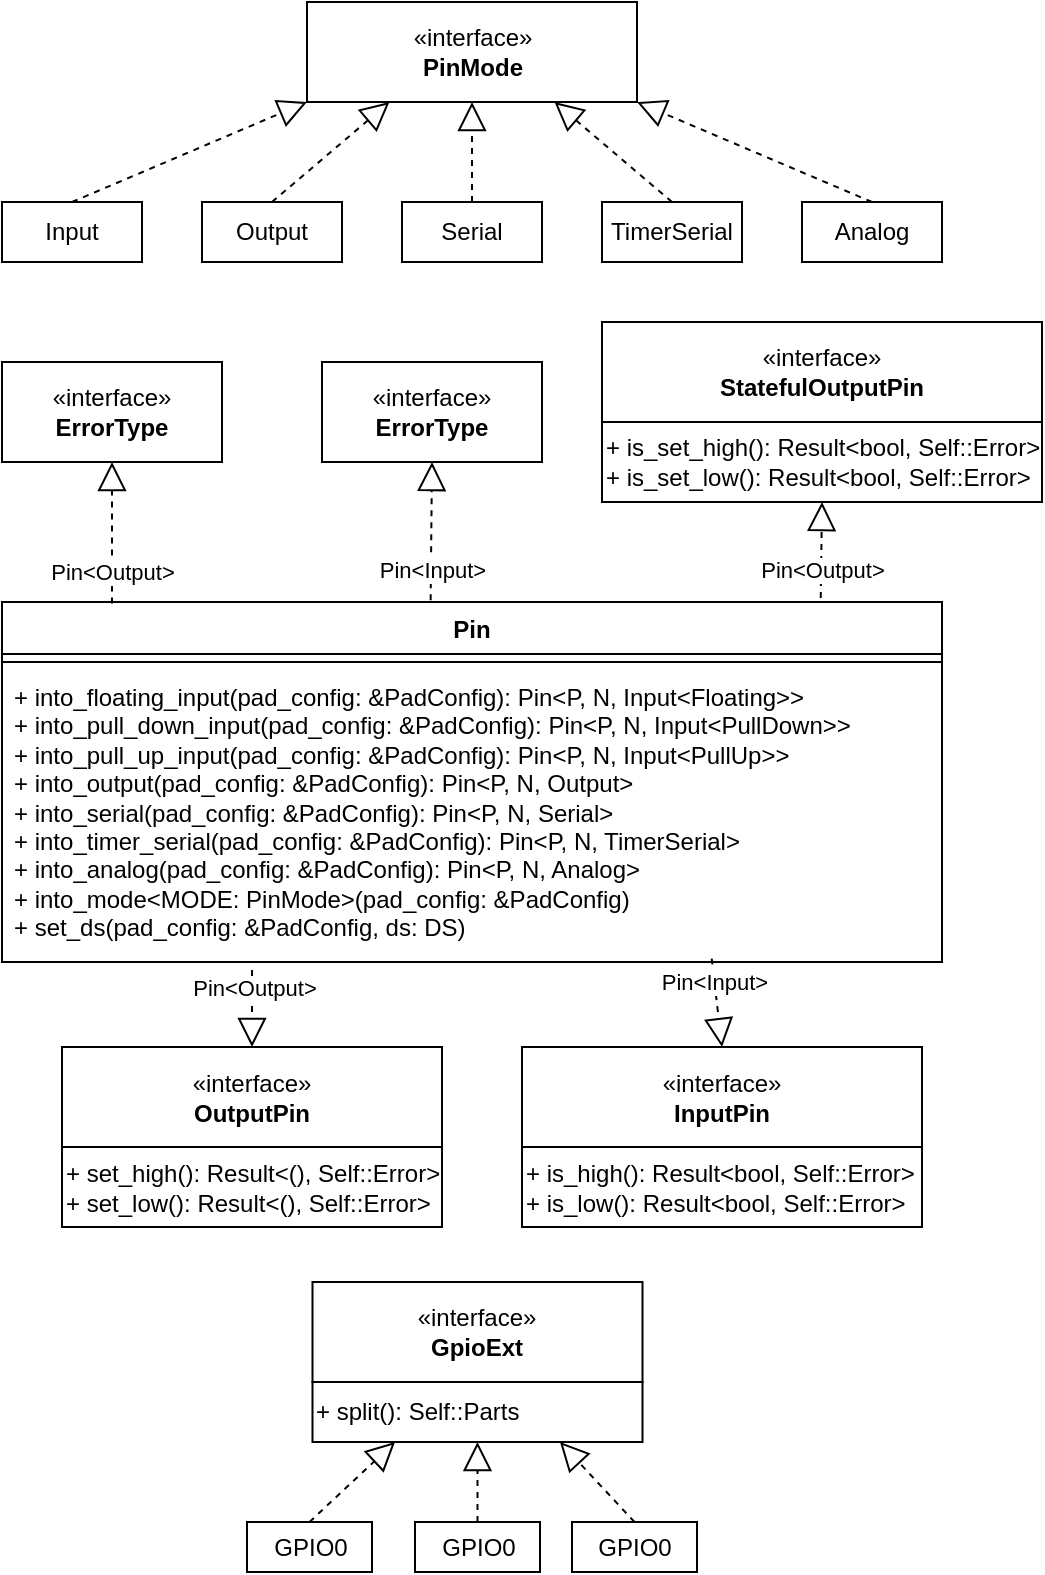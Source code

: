 <mxfile version="26.2.15">
  <diagram id="C5RBs43oDa-KdzZeNtuy" name="Page-1">
    <mxGraphModel dx="825" dy="1046" grid="1" gridSize="10" guides="1" tooltips="1" connect="1" arrows="1" fold="1" page="1" pageScale="1" pageWidth="827" pageHeight="1169" math="0" shadow="0">
      <root>
        <mxCell id="WIyWlLk6GJQsqaUBKTNV-0" />
        <mxCell id="WIyWlLk6GJQsqaUBKTNV-1" parent="WIyWlLk6GJQsqaUBKTNV-0" />
        <mxCell id="L62SZfcYrU-CM2bbXczC-2" value="Pin" style="swimlane;fontStyle=1;align=center;verticalAlign=top;childLayout=stackLayout;horizontal=1;startSize=26;horizontalStack=0;resizeParent=1;resizeParentMax=0;resizeLast=0;collapsible=1;marginBottom=0;whiteSpace=wrap;html=1;" parent="WIyWlLk6GJQsqaUBKTNV-1" vertex="1">
          <mxGeometry x="90" y="350" width="470" height="180" as="geometry" />
        </mxCell>
        <mxCell id="L62SZfcYrU-CM2bbXczC-4" value="" style="line;strokeWidth=1;fillColor=none;align=left;verticalAlign=middle;spacingTop=-1;spacingLeft=3;spacingRight=3;rotatable=0;labelPosition=right;points=[];portConstraint=eastwest;strokeColor=inherit;" parent="L62SZfcYrU-CM2bbXczC-2" vertex="1">
          <mxGeometry y="26" width="470" height="8" as="geometry" />
        </mxCell>
        <mxCell id="L62SZfcYrU-CM2bbXczC-5" value="+ into_floating_input(pad_config: &amp;amp;PadConfig): Pin&amp;lt;P, N, Input&amp;lt;Floating&amp;gt;&amp;gt;&lt;div&gt;+ into_pull_down_input(pad_config: &amp;amp;PadConfig): Pin&amp;lt;P, N, Input&amp;lt;PullDown&amp;gt;&amp;gt;&lt;/div&gt;&lt;div&gt;+ into_pull_up_input(pad_config: &amp;amp;PadConfig): Pin&amp;lt;P, N, Input&amp;lt;PullUp&amp;gt;&amp;gt;&lt;/div&gt;&lt;div&gt;+ into_output(pad_config: &amp;amp;PadConfig): Pin&amp;lt;P, N, Output&amp;gt;&lt;/div&gt;&lt;div&gt;+ into_serial(pad_config: &amp;amp;PadConfig): Pin&amp;lt;P, N, Serial&amp;gt;&lt;/div&gt;&lt;div&gt;+ into_timer_serial(pad_config: &amp;amp;PadConfig): Pin&amp;lt;P, N, TimerSerial&amp;gt;&lt;/div&gt;&lt;div&gt;+ into_analog(pad_config: &amp;amp;PadConfig): Pin&amp;lt;P, N, Analog&amp;gt;&lt;/div&gt;&lt;div&gt;+ into_mode&amp;lt;MODE: PinMode&amp;gt;(pad_config: &amp;amp;PadConfig)&lt;/div&gt;&lt;div&gt;+ set_ds(pad_config: &amp;amp;PadConfig, ds: DS)&lt;/div&gt;" style="text;strokeColor=none;fillColor=none;align=left;verticalAlign=top;spacingLeft=4;spacingRight=4;overflow=hidden;rotatable=0;points=[[0,0.5],[1,0.5]];portConstraint=eastwest;whiteSpace=wrap;html=1;" parent="L62SZfcYrU-CM2bbXczC-2" vertex="1">
          <mxGeometry y="34" width="470" height="146" as="geometry" />
        </mxCell>
        <mxCell id="L62SZfcYrU-CM2bbXczC-7" value="«interface»&lt;br&gt;&lt;b&gt;GpioExt&lt;/b&gt;" style="html=1;whiteSpace=wrap;" parent="WIyWlLk6GJQsqaUBKTNV-1" vertex="1">
          <mxGeometry x="245.25" y="690" width="165" height="50" as="geometry" />
        </mxCell>
        <mxCell id="L62SZfcYrU-CM2bbXczC-8" value="+ split(): Self::Parts" style="html=1;whiteSpace=wrap;align=left;" parent="WIyWlLk6GJQsqaUBKTNV-1" vertex="1">
          <mxGeometry x="245.25" y="740" width="165" height="30" as="geometry" />
        </mxCell>
        <mxCell id="L62SZfcYrU-CM2bbXczC-20" value="GPIO0" style="html=1;whiteSpace=wrap;" parent="WIyWlLk6GJQsqaUBKTNV-1" vertex="1">
          <mxGeometry x="212.5" y="810" width="62.5" height="25" as="geometry" />
        </mxCell>
        <mxCell id="L62SZfcYrU-CM2bbXczC-21" value="" style="endArrow=block;dashed=1;endFill=0;endSize=12;html=1;rounded=0;exitX=0.5;exitY=0;exitDx=0;exitDy=0;entryX=0.25;entryY=1;entryDx=0;entryDy=0;" parent="WIyWlLk6GJQsqaUBKTNV-1" source="L62SZfcYrU-CM2bbXczC-20" target="L62SZfcYrU-CM2bbXczC-8" edge="1">
          <mxGeometry width="160" relative="1" as="geometry">
            <mxPoint x="304.25" y="790" as="sourcePoint" />
            <mxPoint x="355.25" y="780" as="targetPoint" />
          </mxGeometry>
        </mxCell>
        <mxCell id="H-1PYDkj9N9N6L6vHLHp-0" value="Input" style="html=1;whiteSpace=wrap;" vertex="1" parent="WIyWlLk6GJQsqaUBKTNV-1">
          <mxGeometry x="90" y="150" width="70" height="30" as="geometry" />
        </mxCell>
        <mxCell id="H-1PYDkj9N9N6L6vHLHp-1" value="Output" style="html=1;whiteSpace=wrap;" vertex="1" parent="WIyWlLk6GJQsqaUBKTNV-1">
          <mxGeometry x="190" y="150" width="70" height="30" as="geometry" />
        </mxCell>
        <mxCell id="H-1PYDkj9N9N6L6vHLHp-2" value="Serial" style="html=1;whiteSpace=wrap;" vertex="1" parent="WIyWlLk6GJQsqaUBKTNV-1">
          <mxGeometry x="290" y="150" width="70" height="30" as="geometry" />
        </mxCell>
        <mxCell id="H-1PYDkj9N9N6L6vHLHp-3" value="TimerSerial" style="html=1;whiteSpace=wrap;" vertex="1" parent="WIyWlLk6GJQsqaUBKTNV-1">
          <mxGeometry x="390" y="150" width="70" height="30" as="geometry" />
        </mxCell>
        <mxCell id="H-1PYDkj9N9N6L6vHLHp-4" value="Analog" style="html=1;whiteSpace=wrap;" vertex="1" parent="WIyWlLk6GJQsqaUBKTNV-1">
          <mxGeometry x="490" y="150" width="70" height="30" as="geometry" />
        </mxCell>
        <mxCell id="H-1PYDkj9N9N6L6vHLHp-5" value="«interface»&lt;br&gt;&lt;b&gt;PinMode&lt;/b&gt;" style="html=1;whiteSpace=wrap;" vertex="1" parent="WIyWlLk6GJQsqaUBKTNV-1">
          <mxGeometry x="242.5" y="50" width="165" height="50" as="geometry" />
        </mxCell>
        <mxCell id="H-1PYDkj9N9N6L6vHLHp-7" value="" style="endArrow=block;dashed=1;endFill=0;endSize=12;html=1;rounded=0;exitX=0.5;exitY=0;exitDx=0;exitDy=0;entryX=0;entryY=1;entryDx=0;entryDy=0;" edge="1" parent="WIyWlLk6GJQsqaUBKTNV-1" source="H-1PYDkj9N9N6L6vHLHp-0">
          <mxGeometry width="160" relative="1" as="geometry">
            <mxPoint x="160" y="225" as="sourcePoint" />
            <mxPoint x="242.5" y="100" as="targetPoint" />
          </mxGeometry>
        </mxCell>
        <mxCell id="H-1PYDkj9N9N6L6vHLHp-8" value="" style="endArrow=block;dashed=1;endFill=0;endSize=12;html=1;rounded=0;exitX=0.5;exitY=0;exitDx=0;exitDy=0;entryX=0.25;entryY=1;entryDx=0;entryDy=0;" edge="1" parent="WIyWlLk6GJQsqaUBKTNV-1" source="H-1PYDkj9N9N6L6vHLHp-1">
          <mxGeometry width="160" relative="1" as="geometry">
            <mxPoint x="224.5" y="235" as="sourcePoint" />
            <mxPoint x="283.75" y="100" as="targetPoint" />
          </mxGeometry>
        </mxCell>
        <mxCell id="H-1PYDkj9N9N6L6vHLHp-9" value="" style="endArrow=block;dashed=1;endFill=0;endSize=12;html=1;rounded=0;exitX=0.5;exitY=0;exitDx=0;exitDy=0;entryX=0.5;entryY=1;entryDx=0;entryDy=0;" edge="1" parent="WIyWlLk6GJQsqaUBKTNV-1" source="H-1PYDkj9N9N6L6vHLHp-2">
          <mxGeometry width="160" relative="1" as="geometry">
            <mxPoint x="290" y="255" as="sourcePoint" />
            <mxPoint x="325" y="100" as="targetPoint" />
          </mxGeometry>
        </mxCell>
        <mxCell id="H-1PYDkj9N9N6L6vHLHp-10" value="" style="endArrow=block;dashed=1;endFill=0;endSize=12;html=1;rounded=0;exitX=0.5;exitY=0;exitDx=0;exitDy=0;entryX=0.75;entryY=1;entryDx=0;entryDy=0;" edge="1" parent="WIyWlLk6GJQsqaUBKTNV-1" source="H-1PYDkj9N9N6L6vHLHp-3">
          <mxGeometry width="160" relative="1" as="geometry">
            <mxPoint x="300" y="265" as="sourcePoint" />
            <mxPoint x="366.25" y="100" as="targetPoint" />
          </mxGeometry>
        </mxCell>
        <mxCell id="H-1PYDkj9N9N6L6vHLHp-11" value="" style="endArrow=block;dashed=1;endFill=0;endSize=12;html=1;rounded=0;exitX=0.5;exitY=0;exitDx=0;exitDy=0;entryX=1;entryY=1;entryDx=0;entryDy=0;" edge="1" parent="WIyWlLk6GJQsqaUBKTNV-1" source="H-1PYDkj9N9N6L6vHLHp-4">
          <mxGeometry width="160" relative="1" as="geometry">
            <mxPoint x="310" y="275" as="sourcePoint" />
            <mxPoint x="407.5" y="100" as="targetPoint" />
          </mxGeometry>
        </mxCell>
        <mxCell id="H-1PYDkj9N9N6L6vHLHp-12" value="«interface»&lt;br&gt;&lt;b&gt;ErrorType&lt;/b&gt;" style="html=1;whiteSpace=wrap;" vertex="1" parent="WIyWlLk6GJQsqaUBKTNV-1">
          <mxGeometry x="90" y="230" width="110" height="50" as="geometry" />
        </mxCell>
        <mxCell id="H-1PYDkj9N9N6L6vHLHp-16" value="«interface»&lt;br&gt;&lt;b&gt;OutputPin&lt;/b&gt;" style="html=1;whiteSpace=wrap;" vertex="1" parent="WIyWlLk6GJQsqaUBKTNV-1">
          <mxGeometry x="120" y="572.5" width="190" height="50" as="geometry" />
        </mxCell>
        <mxCell id="H-1PYDkj9N9N6L6vHLHp-17" value="+ set_high(): Result&amp;lt;(), Self::Error&amp;gt;&lt;div&gt;+ set_low(): Result&amp;lt;(), Self::Error&amp;gt;&lt;/div&gt;" style="html=1;whiteSpace=wrap;align=left;" vertex="1" parent="WIyWlLk6GJQsqaUBKTNV-1">
          <mxGeometry x="120" y="622.5" width="190" height="40" as="geometry" />
        </mxCell>
        <mxCell id="H-1PYDkj9N9N6L6vHLHp-18" value="«interface»&lt;br&gt;&lt;b&gt;ErrorType&lt;/b&gt;" style="html=1;whiteSpace=wrap;" vertex="1" parent="WIyWlLk6GJQsqaUBKTNV-1">
          <mxGeometry x="250" y="230" width="110" height="50" as="geometry" />
        </mxCell>
        <mxCell id="H-1PYDkj9N9N6L6vHLHp-24" value="" style="endArrow=block;dashed=1;endFill=0;endSize=12;html=1;rounded=0;entryX=0.5;entryY=1;entryDx=0;entryDy=0;exitX=0.117;exitY=0.004;exitDx=0;exitDy=0;exitPerimeter=0;" edge="1" parent="WIyWlLk6GJQsqaUBKTNV-1" source="L62SZfcYrU-CM2bbXczC-2" target="H-1PYDkj9N9N6L6vHLHp-12">
          <mxGeometry width="160" relative="1" as="geometry">
            <mxPoint x="145" y="480" as="sourcePoint" />
            <mxPoint x="144.5" y="382.5" as="targetPoint" />
          </mxGeometry>
        </mxCell>
        <mxCell id="H-1PYDkj9N9N6L6vHLHp-33" value="Pin&amp;lt;Output&amp;gt;" style="edgeLabel;html=1;align=center;verticalAlign=middle;resizable=0;points=[];" vertex="1" connectable="0" parent="H-1PYDkj9N9N6L6vHLHp-24">
          <mxGeometry x="-0.548" relative="1" as="geometry">
            <mxPoint as="offset" />
          </mxGeometry>
        </mxCell>
        <mxCell id="H-1PYDkj9N9N6L6vHLHp-25" value="" style="endArrow=block;dashed=1;endFill=0;endSize=12;html=1;rounded=0;entryX=0.5;entryY=1;entryDx=0;entryDy=0;exitX=0.456;exitY=-0.005;exitDx=0;exitDy=0;exitPerimeter=0;" edge="1" parent="WIyWlLk6GJQsqaUBKTNV-1" source="L62SZfcYrU-CM2bbXczC-2" target="H-1PYDkj9N9N6L6vHLHp-18">
          <mxGeometry width="160" relative="1" as="geometry">
            <mxPoint x="235" y="490" as="sourcePoint" />
            <mxPoint x="210" y="700" as="targetPoint" />
          </mxGeometry>
        </mxCell>
        <mxCell id="H-1PYDkj9N9N6L6vHLHp-34" value="Pin&amp;lt;Input&amp;gt;" style="edgeLabel;html=1;align=center;verticalAlign=middle;resizable=0;points=[];" vertex="1" connectable="0" parent="H-1PYDkj9N9N6L6vHLHp-25">
          <mxGeometry x="-0.567" relative="1" as="geometry">
            <mxPoint as="offset" />
          </mxGeometry>
        </mxCell>
        <mxCell id="H-1PYDkj9N9N6L6vHLHp-26" value="" style="endArrow=block;dashed=1;endFill=0;endSize=12;html=1;rounded=0;entryX=0.5;entryY=1;entryDx=0;entryDy=0;exitX=0.871;exitY=-0.011;exitDx=0;exitDy=0;exitPerimeter=0;" edge="1" parent="WIyWlLk6GJQsqaUBKTNV-1" source="L62SZfcYrU-CM2bbXczC-2" target="H-1PYDkj9N9N6L6vHLHp-30">
          <mxGeometry width="160" relative="1" as="geometry">
            <mxPoint x="550" y="860" as="sourcePoint" />
            <mxPoint x="500" y="310" as="targetPoint" />
          </mxGeometry>
        </mxCell>
        <mxCell id="H-1PYDkj9N9N6L6vHLHp-35" value="Pin&amp;lt;Output&amp;gt;" style="edgeLabel;html=1;align=center;verticalAlign=middle;resizable=0;points=[];" vertex="1" connectable="0" parent="H-1PYDkj9N9N6L6vHLHp-26">
          <mxGeometry x="-0.456" relative="1" as="geometry">
            <mxPoint y="-1" as="offset" />
          </mxGeometry>
        </mxCell>
        <mxCell id="H-1PYDkj9N9N6L6vHLHp-27" value="" style="endArrow=block;dashed=1;endFill=0;endSize=12;html=1;rounded=0;exitX=0.266;exitY=1.027;exitDx=0;exitDy=0;entryX=0.5;entryY=0;entryDx=0;entryDy=0;exitPerimeter=0;" edge="1" parent="WIyWlLk6GJQsqaUBKTNV-1" source="L62SZfcYrU-CM2bbXczC-5" target="H-1PYDkj9N9N6L6vHLHp-16">
          <mxGeometry width="160" relative="1" as="geometry">
            <mxPoint x="694.5" y="765" as="sourcePoint" />
            <mxPoint x="694.5" y="720" as="targetPoint" />
          </mxGeometry>
        </mxCell>
        <mxCell id="H-1PYDkj9N9N6L6vHLHp-36" value="Pin&amp;lt;Output&amp;gt;" style="edgeLabel;html=1;align=center;verticalAlign=middle;resizable=0;points=[];" vertex="1" connectable="0" parent="H-1PYDkj9N9N6L6vHLHp-27">
          <mxGeometry x="-0.563" y="1" relative="1" as="geometry">
            <mxPoint as="offset" />
          </mxGeometry>
        </mxCell>
        <mxCell id="H-1PYDkj9N9N6L6vHLHp-28" value="" style="endArrow=block;dashed=1;endFill=0;endSize=12;html=1;rounded=0;entryX=0.5;entryY=0;entryDx=0;entryDy=0;exitX=0.755;exitY=1.006;exitDx=0;exitDy=0;exitPerimeter=0;" edge="1" parent="WIyWlLk6GJQsqaUBKTNV-1" target="H-1PYDkj9N9N6L6vHLHp-31">
          <mxGeometry width="160" relative="1" as="geometry">
            <mxPoint x="444.85" y="528.256" as="sourcePoint" />
            <mxPoint x="704.5" y="737.38" as="targetPoint" />
          </mxGeometry>
        </mxCell>
        <mxCell id="H-1PYDkj9N9N6L6vHLHp-37" value="Pin&amp;lt;Input&amp;gt;" style="edgeLabel;html=1;align=center;verticalAlign=middle;resizable=0;points=[];" vertex="1" connectable="0" parent="H-1PYDkj9N9N6L6vHLHp-28">
          <mxGeometry x="-0.546" relative="1" as="geometry">
            <mxPoint y="2" as="offset" />
          </mxGeometry>
        </mxCell>
        <mxCell id="H-1PYDkj9N9N6L6vHLHp-29" value="«interface»&lt;br&gt;&lt;b&gt;StatefulOutputPin&lt;/b&gt;" style="html=1;whiteSpace=wrap;" vertex="1" parent="WIyWlLk6GJQsqaUBKTNV-1">
          <mxGeometry x="390" y="210" width="220" height="50" as="geometry" />
        </mxCell>
        <mxCell id="H-1PYDkj9N9N6L6vHLHp-30" value="+ is_set_high(): Result&amp;lt;bool, Self::Error&amp;gt;&lt;div&gt;+ is_set_low(): Result&amp;lt;bool, Self::Error&amp;gt;&lt;/div&gt;" style="html=1;whiteSpace=wrap;align=left;" vertex="1" parent="WIyWlLk6GJQsqaUBKTNV-1">
          <mxGeometry x="390" y="260" width="220" height="40" as="geometry" />
        </mxCell>
        <mxCell id="H-1PYDkj9N9N6L6vHLHp-31" value="«interface»&lt;br&gt;&lt;b&gt;InputPin&lt;/b&gt;" style="html=1;whiteSpace=wrap;" vertex="1" parent="WIyWlLk6GJQsqaUBKTNV-1">
          <mxGeometry x="350" y="572.5" width="200" height="50" as="geometry" />
        </mxCell>
        <mxCell id="H-1PYDkj9N9N6L6vHLHp-32" value="+ is_high(): Result&amp;lt;bool, Self::Error&amp;gt;&lt;div&gt;+ is_low(): Result&amp;lt;bool, Self::Error&amp;gt;&lt;/div&gt;" style="html=1;whiteSpace=wrap;align=left;" vertex="1" parent="WIyWlLk6GJQsqaUBKTNV-1">
          <mxGeometry x="350" y="622.5" width="200" height="40" as="geometry" />
        </mxCell>
        <mxCell id="H-1PYDkj9N9N6L6vHLHp-38" value="GPIO0" style="html=1;whiteSpace=wrap;" vertex="1" parent="WIyWlLk6GJQsqaUBKTNV-1">
          <mxGeometry x="296.5" y="810" width="62.5" height="25" as="geometry" />
        </mxCell>
        <mxCell id="H-1PYDkj9N9N6L6vHLHp-40" value="GPIO0" style="html=1;whiteSpace=wrap;" vertex="1" parent="WIyWlLk6GJQsqaUBKTNV-1">
          <mxGeometry x="375" y="810" width="62.5" height="25" as="geometry" />
        </mxCell>
        <mxCell id="H-1PYDkj9N9N6L6vHLHp-41" value="" style="endArrow=block;dashed=1;endFill=0;endSize=12;html=1;rounded=0;exitX=0.5;exitY=0;exitDx=0;exitDy=0;entryX=0.5;entryY=1;entryDx=0;entryDy=0;" edge="1" parent="WIyWlLk6GJQsqaUBKTNV-1" source="H-1PYDkj9N9N6L6vHLHp-38" target="L62SZfcYrU-CM2bbXczC-8">
          <mxGeometry width="160" relative="1" as="geometry">
            <mxPoint x="254" y="820" as="sourcePoint" />
            <mxPoint x="297" y="780" as="targetPoint" />
          </mxGeometry>
        </mxCell>
        <mxCell id="H-1PYDkj9N9N6L6vHLHp-42" value="" style="endArrow=block;dashed=1;endFill=0;endSize=12;html=1;rounded=0;exitX=0.5;exitY=0;exitDx=0;exitDy=0;entryX=0.75;entryY=1;entryDx=0;entryDy=0;" edge="1" parent="WIyWlLk6GJQsqaUBKTNV-1" source="H-1PYDkj9N9N6L6vHLHp-40" target="L62SZfcYrU-CM2bbXczC-8">
          <mxGeometry width="160" relative="1" as="geometry">
            <mxPoint x="338" y="820" as="sourcePoint" />
            <mxPoint x="338" y="780" as="targetPoint" />
          </mxGeometry>
        </mxCell>
      </root>
    </mxGraphModel>
  </diagram>
</mxfile>
